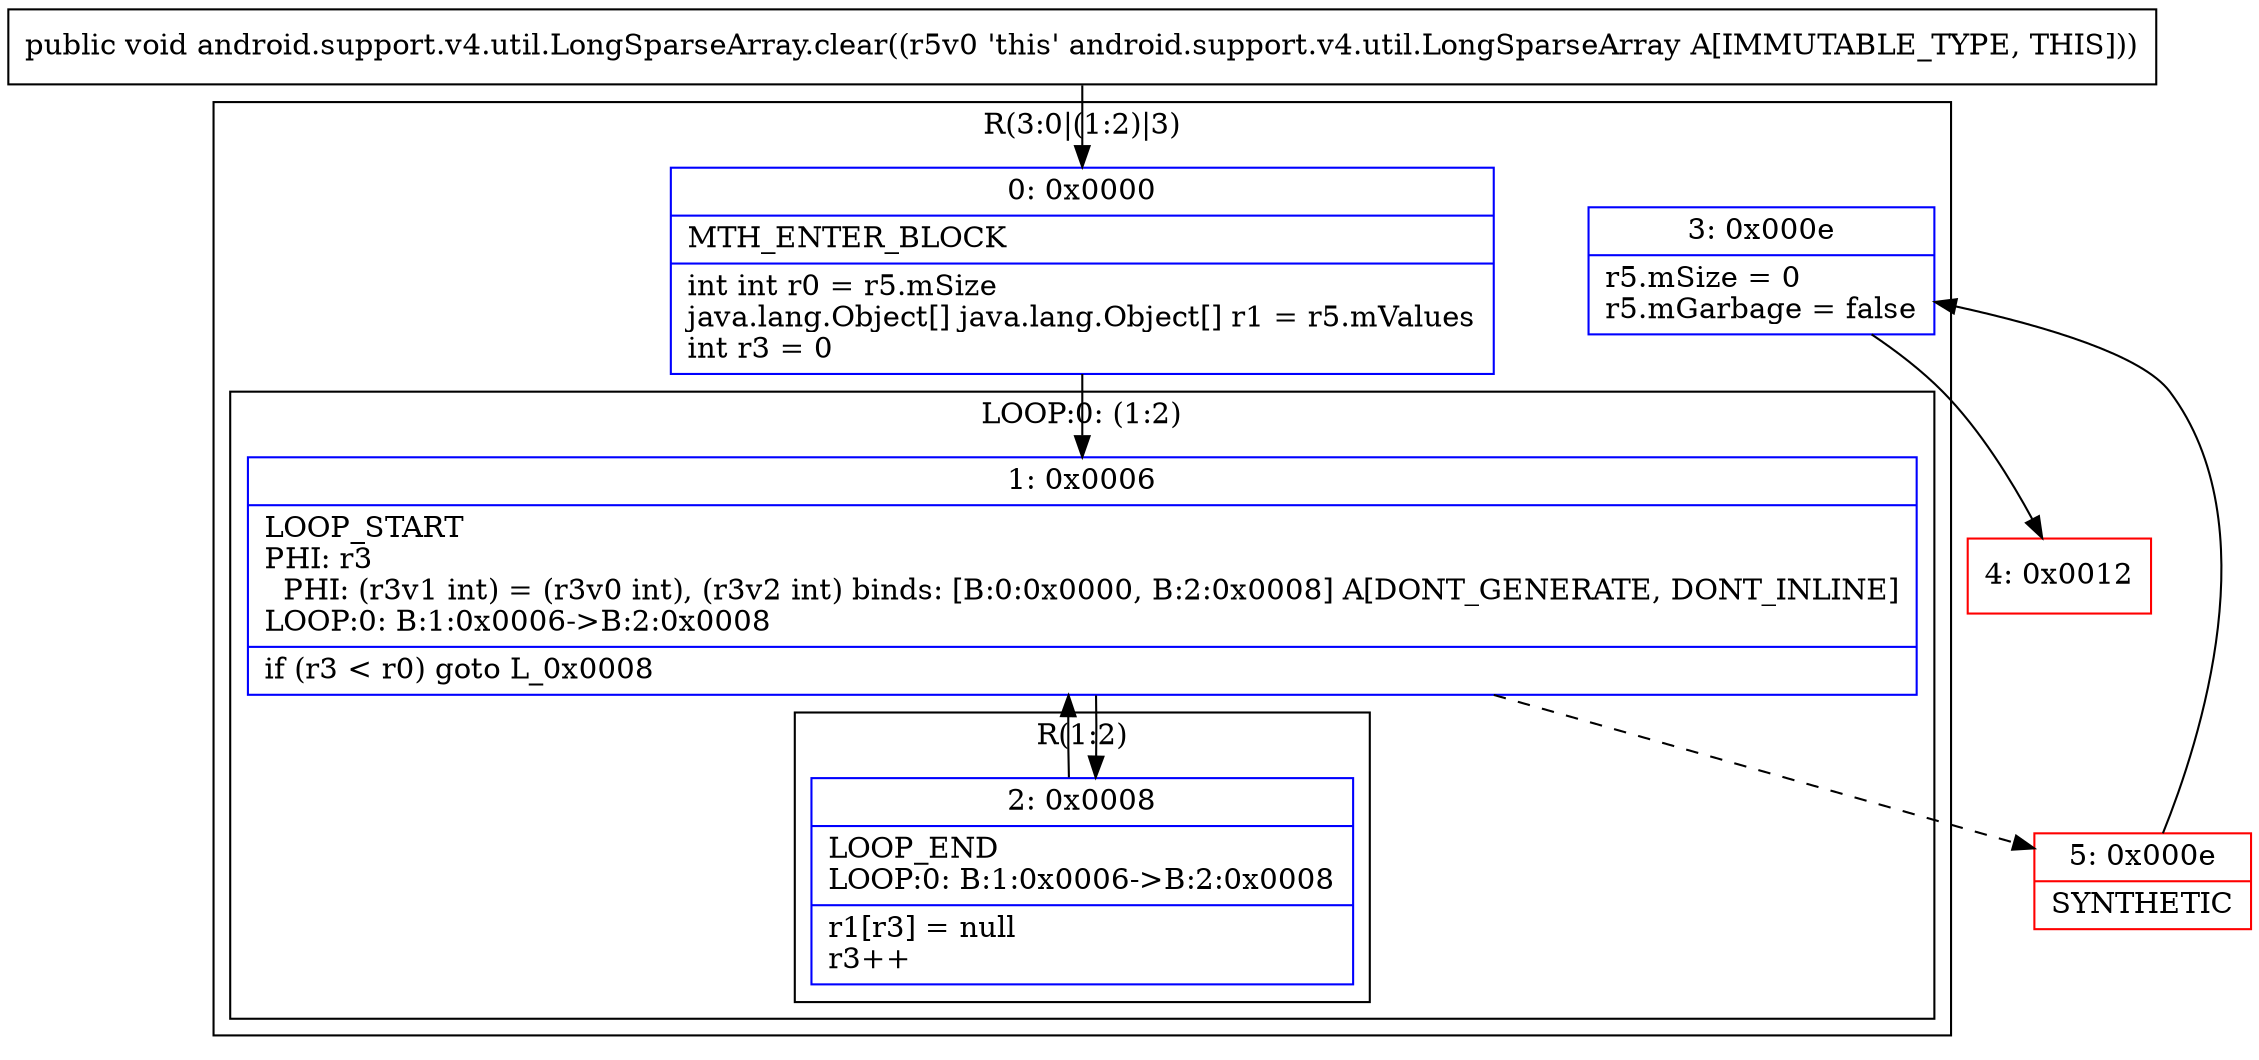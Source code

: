 digraph "CFG forandroid.support.v4.util.LongSparseArray.clear()V" {
subgraph cluster_Region_1832475074 {
label = "R(3:0|(1:2)|3)";
node [shape=record,color=blue];
Node_0 [shape=record,label="{0\:\ 0x0000|MTH_ENTER_BLOCK\l|int int r0 = r5.mSize\ljava.lang.Object[] java.lang.Object[] r1 = r5.mValues\lint r3 = 0\l}"];
subgraph cluster_LoopRegion_1299773554 {
label = "LOOP:0: (1:2)";
node [shape=record,color=blue];
Node_1 [shape=record,label="{1\:\ 0x0006|LOOP_START\lPHI: r3 \l  PHI: (r3v1 int) = (r3v0 int), (r3v2 int) binds: [B:0:0x0000, B:2:0x0008] A[DONT_GENERATE, DONT_INLINE]\lLOOP:0: B:1:0x0006\-\>B:2:0x0008\l|if (r3 \< r0) goto L_0x0008\l}"];
subgraph cluster_Region_1397784828 {
label = "R(1:2)";
node [shape=record,color=blue];
Node_2 [shape=record,label="{2\:\ 0x0008|LOOP_END\lLOOP:0: B:1:0x0006\-\>B:2:0x0008\l|r1[r3] = null\lr3++\l}"];
}
}
Node_3 [shape=record,label="{3\:\ 0x000e|r5.mSize = 0\lr5.mGarbage = false\l}"];
}
Node_4 [shape=record,color=red,label="{4\:\ 0x0012}"];
Node_5 [shape=record,color=red,label="{5\:\ 0x000e|SYNTHETIC\l}"];
MethodNode[shape=record,label="{public void android.support.v4.util.LongSparseArray.clear((r5v0 'this' android.support.v4.util.LongSparseArray A[IMMUTABLE_TYPE, THIS])) }"];
MethodNode -> Node_0;
Node_0 -> Node_1;
Node_1 -> Node_2;
Node_1 -> Node_5[style=dashed];
Node_2 -> Node_1;
Node_3 -> Node_4;
Node_5 -> Node_3;
}

